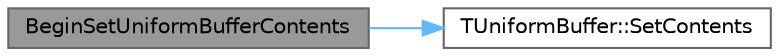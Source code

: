digraph "BeginSetUniformBufferContents"
{
 // INTERACTIVE_SVG=YES
 // LATEX_PDF_SIZE
  bgcolor="transparent";
  edge [fontname=Helvetica,fontsize=10,labelfontname=Helvetica,labelfontsize=10];
  node [fontname=Helvetica,fontsize=10,shape=box,height=0.2,width=0.4];
  rankdir="LR";
  Node1 [id="Node000001",label="BeginSetUniformBufferContents",height=0.2,width=0.4,color="gray40", fillcolor="grey60", style="filled", fontcolor="black",tooltip="Sends a message to the rendering thread to set the contents of a uniform buffer."];
  Node1 -> Node2 [id="edge1_Node000001_Node000002",color="steelblue1",style="solid",tooltip=" "];
  Node2 [id="Node000002",label="TUniformBuffer::SetContents",height=0.2,width=0.4,color="grey40", fillcolor="white", style="filled",URL="$d8/de6/classTUniformBuffer.html#a5834ec70e67c6414f576aa603ad1732a",tooltip="Sets the contents of the uniform buffer."];
}
